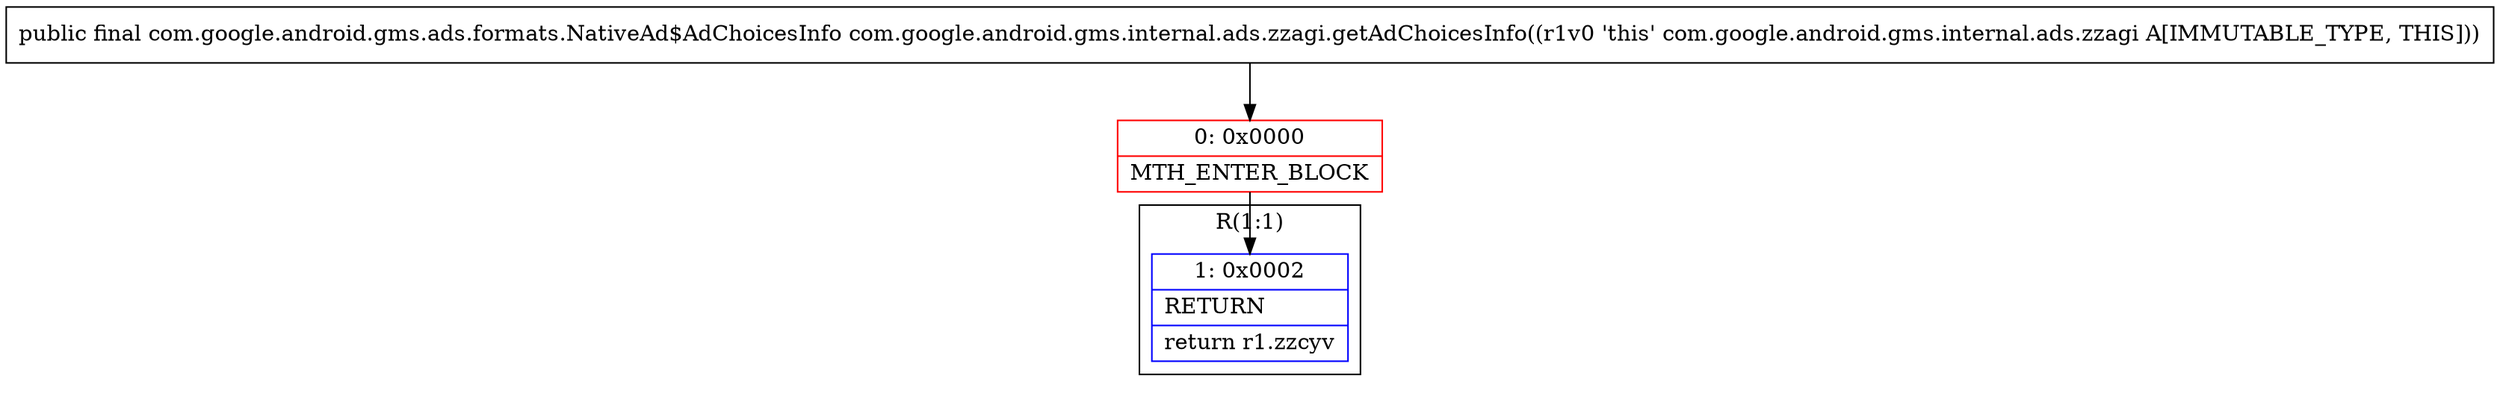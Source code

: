 digraph "CFG forcom.google.android.gms.internal.ads.zzagi.getAdChoicesInfo()Lcom\/google\/android\/gms\/ads\/formats\/NativeAd$AdChoicesInfo;" {
subgraph cluster_Region_2065805795 {
label = "R(1:1)";
node [shape=record,color=blue];
Node_1 [shape=record,label="{1\:\ 0x0002|RETURN\l|return r1.zzcyv\l}"];
}
Node_0 [shape=record,color=red,label="{0\:\ 0x0000|MTH_ENTER_BLOCK\l}"];
MethodNode[shape=record,label="{public final com.google.android.gms.ads.formats.NativeAd$AdChoicesInfo com.google.android.gms.internal.ads.zzagi.getAdChoicesInfo((r1v0 'this' com.google.android.gms.internal.ads.zzagi A[IMMUTABLE_TYPE, THIS])) }"];
MethodNode -> Node_0;
Node_0 -> Node_1;
}

